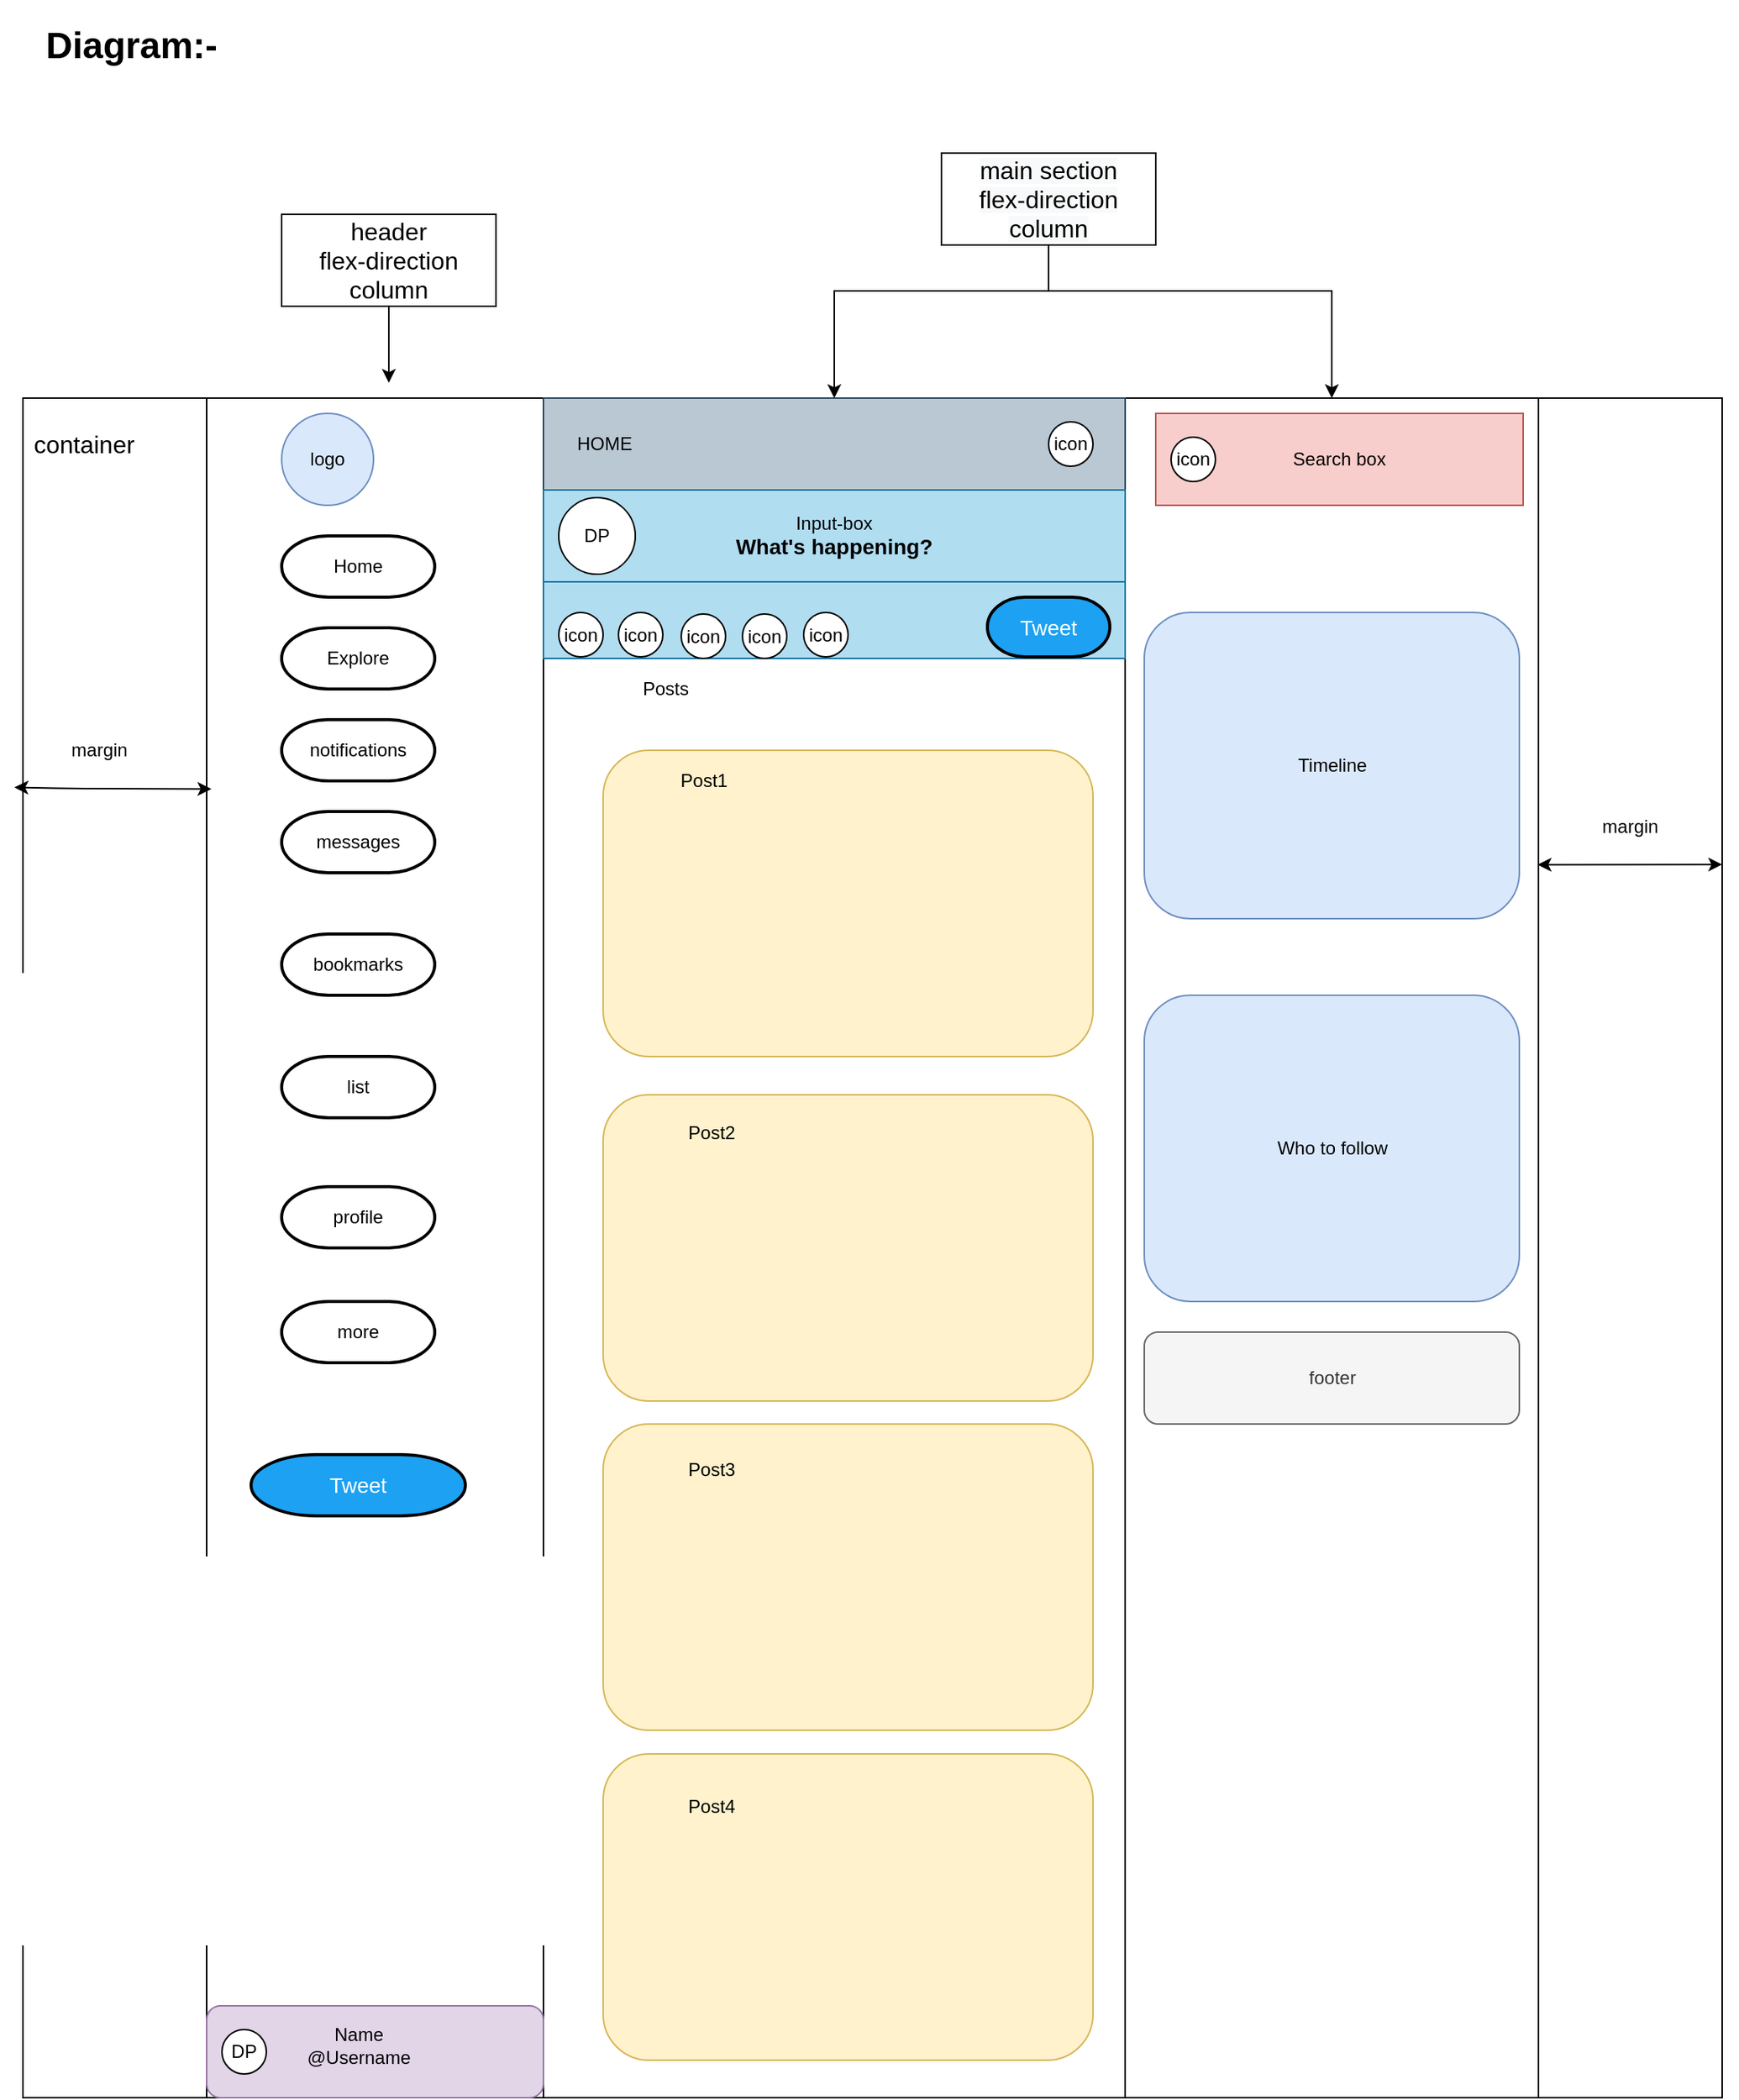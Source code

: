 <mxfile version="14.9.6" type="device"><diagram id="8osU84x52CAb-C8XJKQV" name="Page-1"><mxGraphModel dx="2249" dy="1931" grid="1" gridSize="10" guides="1" tooltips="1" connect="1" arrows="1" fold="1" page="1" pageScale="1" pageWidth="827" pageHeight="1169" math="0" shadow="0"><root><mxCell id="0"/><mxCell id="1" parent="0"/><mxCell id="JgR7z3UT7Tmb-ZQSg0tH-3" value="&lt;h1&gt;Diagram:-&lt;/h1&gt;" style="text;html=1;strokeColor=none;fillColor=none;spacing=5;spacingTop=-20;whiteSpace=wrap;overflow=hidden;rounded=0;" vertex="1" parent="1"><mxGeometry x="20" y="-180" width="130" height="40" as="geometry"/></mxCell><mxCell id="JgR7z3UT7Tmb-ZQSg0tH-4" value="" style="whiteSpace=wrap;html=1;aspect=fixed;" vertex="1" parent="1"><mxGeometry x="10" y="70" width="1110" height="1110" as="geometry"/></mxCell><mxCell id="JgR7z3UT7Tmb-ZQSg0tH-5" value="&lt;font style=&quot;font-size: 16px&quot;&gt;container&lt;/font&gt;" style="text;html=1;strokeColor=none;fillColor=none;align=center;verticalAlign=middle;whiteSpace=wrap;rounded=0;" vertex="1" parent="1"><mxGeometry x="20" y="80" width="60" height="40" as="geometry"/></mxCell><mxCell id="JgR7z3UT7Tmb-ZQSg0tH-10" value="" style="rounded=0;whiteSpace=wrap;html=1;" vertex="1" parent="1"><mxGeometry x="350" y="70" width="650" height="1110" as="geometry"/></mxCell><mxCell id="JgR7z3UT7Tmb-ZQSg0tH-12" value="" style="rounded=0;whiteSpace=wrap;html=1;" vertex="1" parent="1"><mxGeometry x="130" y="70" width="220" height="1110" as="geometry"/></mxCell><mxCell id="JgR7z3UT7Tmb-ZQSg0tH-34" style="edgeStyle=orthogonalEdgeStyle;rounded=0;orthogonalLoop=1;jettySize=auto;html=1;" edge="1" parent="1" source="JgR7z3UT7Tmb-ZQSg0tH-15"><mxGeometry relative="1" as="geometry"><mxPoint x="249" y="60" as="targetPoint"/></mxGeometry></mxCell><mxCell id="JgR7z3UT7Tmb-ZQSg0tH-15" value="&lt;span style=&quot;font-size: 16px&quot;&gt;header&lt;/span&gt;&lt;br style=&quot;font-size: 16px&quot;&gt;&lt;span style=&quot;font-size: 16px&quot;&gt;flex-direction column&lt;/span&gt;" style="rounded=0;whiteSpace=wrap;html=1;" vertex="1" parent="1"><mxGeometry x="179" y="-50" width="140" height="60" as="geometry"/></mxCell><mxCell id="JgR7z3UT7Tmb-ZQSg0tH-19" style="edgeStyle=orthogonalEdgeStyle;rounded=0;orthogonalLoop=1;jettySize=auto;html=1;" edge="1" parent="1" source="JgR7z3UT7Tmb-ZQSg0tH-16" target="JgR7z3UT7Tmb-ZQSg0tH-17"><mxGeometry relative="1" as="geometry"><Array as="points"><mxPoint x="680"/><mxPoint x="540"/></Array></mxGeometry></mxCell><mxCell id="JgR7z3UT7Tmb-ZQSg0tH-22" style="edgeStyle=orthogonalEdgeStyle;rounded=0;orthogonalLoop=1;jettySize=auto;html=1;entryX=0.5;entryY=0;entryDx=0;entryDy=0;" edge="1" parent="1" source="JgR7z3UT7Tmb-ZQSg0tH-16" target="JgR7z3UT7Tmb-ZQSg0tH-18"><mxGeometry relative="1" as="geometry"><Array as="points"><mxPoint x="680"/><mxPoint x="865"/></Array></mxGeometry></mxCell><mxCell id="JgR7z3UT7Tmb-ZQSg0tH-16" value="&#10;&#10;&lt;span style=&quot;color: rgb(0, 0, 0); font-family: helvetica; font-size: 16px; font-style: normal; font-weight: 400; letter-spacing: normal; text-align: center; text-indent: 0px; text-transform: none; word-spacing: 0px; background-color: rgb(248, 249, 250); display: inline; float: none;&quot;&gt;main section&lt;/span&gt;&lt;br style=&quot;color: rgb(0, 0, 0); font-family: helvetica; font-size: 16px; font-style: normal; font-weight: 400; letter-spacing: normal; text-align: center; text-indent: 0px; text-transform: none; word-spacing: 0px; background-color: rgb(248, 249, 250);&quot;&gt;&lt;span style=&quot;color: rgb(0, 0, 0); font-family: helvetica; font-size: 16px; font-style: normal; font-weight: 400; letter-spacing: normal; text-align: center; text-indent: 0px; text-transform: none; word-spacing: 0px; background-color: rgb(248, 249, 250); display: inline; float: none;&quot;&gt;flex-direction column&lt;/span&gt;&#10;&#10;" style="rounded=0;whiteSpace=wrap;html=1;" vertex="1" parent="1"><mxGeometry x="610" y="-90" width="140" height="60" as="geometry"/></mxCell><mxCell id="JgR7z3UT7Tmb-ZQSg0tH-17" value="" style="rounded=0;whiteSpace=wrap;html=1;" vertex="1" parent="1"><mxGeometry x="350" y="70" width="380" height="1110" as="geometry"/></mxCell><mxCell id="JgR7z3UT7Tmb-ZQSg0tH-18" value="" style="rounded=0;whiteSpace=wrap;html=1;" vertex="1" parent="1"><mxGeometry x="730" y="70" width="270" height="1110" as="geometry"/></mxCell><mxCell id="JgR7z3UT7Tmb-ZQSg0tH-25" value="" style="endArrow=classic;startArrow=classic;html=1;entryX=0.014;entryY=0.23;entryDx=0;entryDy=0;entryPerimeter=0;exitX=-0.005;exitY=0.229;exitDx=0;exitDy=0;exitPerimeter=0;" edge="1" parent="1" source="JgR7z3UT7Tmb-ZQSg0tH-4" target="JgR7z3UT7Tmb-ZQSg0tH-12"><mxGeometry width="50" height="50" relative="1" as="geometry"><mxPoint x="50" y="350" as="sourcePoint"/><mxPoint x="100" y="300" as="targetPoint"/><Array as="points"><mxPoint x="40" y="325"/></Array></mxGeometry></mxCell><mxCell id="JgR7z3UT7Tmb-ZQSg0tH-26" value="" style="endArrow=classic;startArrow=classic;html=1;entryX=0.014;entryY=0.23;entryDx=0;entryDy=0;entryPerimeter=0;exitX=0.003;exitY=0.234;exitDx=0;exitDy=0;exitPerimeter=0;" edge="1" parent="1"><mxGeometry width="50" height="50" relative="1" as="geometry"><mxPoint x="999.44" y="374.74" as="sourcePoint"/><mxPoint x="1120" y="374.6" as="targetPoint"/><Array as="points"/></mxGeometry></mxCell><mxCell id="JgR7z3UT7Tmb-ZQSg0tH-28" value="margin" style="text;html=1;strokeColor=none;fillColor=none;align=center;verticalAlign=middle;whiteSpace=wrap;rounded=0;" vertex="1" parent="1"><mxGeometry x="40" y="290" width="40" height="20" as="geometry"/></mxCell><mxCell id="JgR7z3UT7Tmb-ZQSg0tH-29" value="margin" style="text;html=1;strokeColor=none;fillColor=none;align=center;verticalAlign=middle;whiteSpace=wrap;rounded=0;" vertex="1" parent="1"><mxGeometry x="1040" y="340" width="40" height="20" as="geometry"/></mxCell><mxCell id="JgR7z3UT7Tmb-ZQSg0tH-32" value="logo" style="ellipse;whiteSpace=wrap;html=1;aspect=fixed;fillColor=#dae8fc;strokeColor=#6c8ebf;" vertex="1" parent="1"><mxGeometry x="179" y="80" width="60" height="60" as="geometry"/></mxCell><mxCell id="JgR7z3UT7Tmb-ZQSg0tH-35" value="Home" style="strokeWidth=2;html=1;shape=mxgraph.flowchart.terminator;whiteSpace=wrap;" vertex="1" parent="1"><mxGeometry x="179" y="160" width="100" height="40" as="geometry"/></mxCell><mxCell id="JgR7z3UT7Tmb-ZQSg0tH-36" value="Explore" style="strokeWidth=2;html=1;shape=mxgraph.flowchart.terminator;whiteSpace=wrap;" vertex="1" parent="1"><mxGeometry x="179" y="220" width="100" height="40" as="geometry"/></mxCell><mxCell id="JgR7z3UT7Tmb-ZQSg0tH-37" value="&lt;font color=&quot;#ffffff&quot; style=&quot;font-size: 14px&quot;&gt;Tweet&lt;/font&gt;" style="strokeWidth=2;html=1;shape=mxgraph.flowchart.terminator;whiteSpace=wrap;fillColor=#1DA1F2;" vertex="1" parent="1"><mxGeometry x="159" y="760" width="140" height="40" as="geometry"/></mxCell><mxCell id="JgR7z3UT7Tmb-ZQSg0tH-38" value="more" style="strokeWidth=2;html=1;shape=mxgraph.flowchart.terminator;whiteSpace=wrap;" vertex="1" parent="1"><mxGeometry x="179" y="660" width="100" height="40" as="geometry"/></mxCell><mxCell id="JgR7z3UT7Tmb-ZQSg0tH-39" value="profile" style="strokeWidth=2;html=1;shape=mxgraph.flowchart.terminator;whiteSpace=wrap;" vertex="1" parent="1"><mxGeometry x="179" y="585" width="100" height="40" as="geometry"/></mxCell><mxCell id="JgR7z3UT7Tmb-ZQSg0tH-40" value="list" style="strokeWidth=2;html=1;shape=mxgraph.flowchart.terminator;whiteSpace=wrap;" vertex="1" parent="1"><mxGeometry x="179" y="500" width="100" height="40" as="geometry"/></mxCell><mxCell id="JgR7z3UT7Tmb-ZQSg0tH-41" value="notifications" style="strokeWidth=2;html=1;shape=mxgraph.flowchart.terminator;whiteSpace=wrap;" vertex="1" parent="1"><mxGeometry x="179" y="280" width="100" height="40" as="geometry"/></mxCell><mxCell id="JgR7z3UT7Tmb-ZQSg0tH-42" value="bookmarks" style="strokeWidth=2;html=1;shape=mxgraph.flowchart.terminator;whiteSpace=wrap;" vertex="1" parent="1"><mxGeometry x="179" y="420" width="100" height="40" as="geometry"/></mxCell><mxCell id="JgR7z3UT7Tmb-ZQSg0tH-43" value="messages" style="strokeWidth=2;html=1;shape=mxgraph.flowchart.terminator;whiteSpace=wrap;" vertex="1" parent="1"><mxGeometry x="179" y="340" width="100" height="40" as="geometry"/></mxCell><mxCell id="JgR7z3UT7Tmb-ZQSg0tH-44" value="" style="rounded=1;whiteSpace=wrap;html=1;fillColor=#e1d5e7;strokeColor=#9673a6;" vertex="1" parent="1"><mxGeometry x="130" y="1120" width="220" height="60" as="geometry"/></mxCell><mxCell id="JgR7z3UT7Tmb-ZQSg0tH-45" value="DP" style="ellipse;whiteSpace=wrap;html=1;aspect=fixed;fillColor=#FFFFFF;" vertex="1" parent="1"><mxGeometry x="140" y="1135.5" width="29" height="29" as="geometry"/></mxCell><mxCell id="JgR7z3UT7Tmb-ZQSg0tH-46" value="Name&lt;br&gt;@Username" style="text;html=1;strokeColor=none;fillColor=none;align=center;verticalAlign=middle;whiteSpace=wrap;rounded=0;" vertex="1" parent="1"><mxGeometry x="188.75" y="1135.5" width="80.5" height="20" as="geometry"/></mxCell><mxCell id="JgR7z3UT7Tmb-ZQSg0tH-47" value="" style="rounded=0;whiteSpace=wrap;html=1;fillColor=#bac8d3;strokeColor=#23445d;" vertex="1" parent="1"><mxGeometry x="350" y="70" width="380" height="60" as="geometry"/></mxCell><mxCell id="JgR7z3UT7Tmb-ZQSg0tH-49" value="HOME" style="text;html=1;strokeColor=none;fillColor=none;align=center;verticalAlign=middle;whiteSpace=wrap;rounded=0;" vertex="1" parent="1"><mxGeometry x="360" y="90" width="60" height="20" as="geometry"/></mxCell><mxCell id="JgR7z3UT7Tmb-ZQSg0tH-50" value="icon" style="ellipse;whiteSpace=wrap;html=1;aspect=fixed;fillColor=#FFFFFF;" vertex="1" parent="1"><mxGeometry x="680" y="85.5" width="29" height="29" as="geometry"/></mxCell><mxCell id="JgR7z3UT7Tmb-ZQSg0tH-52" value="" style="rounded=0;whiteSpace=wrap;html=1;fillColor=#b1ddf0;strokeColor=#10739e;" vertex="1" parent="1"><mxGeometry x="350" y="130" width="380" height="110" as="geometry"/></mxCell><mxCell id="JgR7z3UT7Tmb-ZQSg0tH-53" value="Input-box&lt;br&gt;&lt;b&gt;&lt;font style=&quot;font-size: 14px&quot;&gt;What's happening?&lt;/font&gt;&lt;/b&gt;" style="rounded=0;whiteSpace=wrap;html=1;fillColor=#b1ddf0;strokeColor=#10739e;" vertex="1" parent="1"><mxGeometry x="350" y="130" width="380" height="60" as="geometry"/></mxCell><mxCell id="JgR7z3UT7Tmb-ZQSg0tH-54" value="DP" style="ellipse;whiteSpace=wrap;html=1;aspect=fixed;" vertex="1" parent="1"><mxGeometry x="360" y="135" width="50" height="50" as="geometry"/></mxCell><mxCell id="JgR7z3UT7Tmb-ZQSg0tH-56" value="icon" style="ellipse;whiteSpace=wrap;html=1;aspect=fixed;fillColor=#FFFFFF;" vertex="1" parent="1"><mxGeometry x="360" y="210" width="29" height="29" as="geometry"/></mxCell><mxCell id="JgR7z3UT7Tmb-ZQSg0tH-57" value="icon" style="ellipse;whiteSpace=wrap;html=1;aspect=fixed;fillColor=#FFFFFF;" vertex="1" parent="1"><mxGeometry x="520" y="210" width="29" height="29" as="geometry"/></mxCell><mxCell id="JgR7z3UT7Tmb-ZQSg0tH-58" value="icon" style="ellipse;whiteSpace=wrap;html=1;aspect=fixed;fillColor=#FFFFFF;" vertex="1" parent="1"><mxGeometry x="480" y="211" width="29" height="29" as="geometry"/></mxCell><mxCell id="JgR7z3UT7Tmb-ZQSg0tH-59" value="icon" style="ellipse;whiteSpace=wrap;html=1;aspect=fixed;fillColor=#FFFFFF;" vertex="1" parent="1"><mxGeometry x="440" y="211" width="29" height="29" as="geometry"/></mxCell><mxCell id="JgR7z3UT7Tmb-ZQSg0tH-60" value="icon" style="ellipse;whiteSpace=wrap;html=1;aspect=fixed;fillColor=#FFFFFF;" vertex="1" parent="1"><mxGeometry x="399" y="210" width="29" height="29" as="geometry"/></mxCell><mxCell id="JgR7z3UT7Tmb-ZQSg0tH-62" value="&lt;font color=&quot;#ffffff&quot; style=&quot;font-size: 14px&quot;&gt;Tweet&lt;/font&gt;" style="strokeWidth=2;html=1;shape=mxgraph.flowchart.terminator;whiteSpace=wrap;fillColor=#1DA1F2;" vertex="1" parent="1"><mxGeometry x="640" y="200" width="80" height="39" as="geometry"/></mxCell><mxCell id="JgR7z3UT7Tmb-ZQSg0tH-63" value="" style="rounded=1;whiteSpace=wrap;html=1;fillColor=#fff2cc;strokeColor=#d6b656;" vertex="1" parent="1"><mxGeometry x="389" y="300" width="320" height="200" as="geometry"/></mxCell><mxCell id="JgR7z3UT7Tmb-ZQSg0tH-64" value="Posts" style="text;html=1;strokeColor=none;fillColor=none;align=center;verticalAlign=middle;whiteSpace=wrap;rounded=0;" vertex="1" parent="1"><mxGeometry x="370" y="250" width="120" height="20" as="geometry"/></mxCell><mxCell id="JgR7z3UT7Tmb-ZQSg0tH-65" value="" style="rounded=1;whiteSpace=wrap;html=1;fillColor=#fff2cc;strokeColor=#d6b656;" vertex="1" parent="1"><mxGeometry x="389" y="955.5" width="320" height="200" as="geometry"/></mxCell><mxCell id="JgR7z3UT7Tmb-ZQSg0tH-66" value="" style="rounded=1;whiteSpace=wrap;html=1;fillColor=#fff2cc;strokeColor=#d6b656;" vertex="1" parent="1"><mxGeometry x="389" y="740" width="320" height="200" as="geometry"/></mxCell><mxCell id="JgR7z3UT7Tmb-ZQSg0tH-67" value="" style="rounded=1;whiteSpace=wrap;html=1;fillColor=#fff2cc;strokeColor=#d6b656;" vertex="1" parent="1"><mxGeometry x="389" y="525" width="320" height="200" as="geometry"/></mxCell><mxCell id="JgR7z3UT7Tmb-ZQSg0tH-68" value="Post4" style="text;html=1;strokeColor=none;fillColor=none;align=center;verticalAlign=middle;whiteSpace=wrap;rounded=0;" vertex="1" parent="1"><mxGeometry x="400" y="980" width="120" height="20" as="geometry"/></mxCell><mxCell id="JgR7z3UT7Tmb-ZQSg0tH-69" value="Post3" style="text;html=1;strokeColor=none;fillColor=none;align=center;verticalAlign=middle;whiteSpace=wrap;rounded=0;" vertex="1" parent="1"><mxGeometry x="400" y="760" width="120" height="20" as="geometry"/></mxCell><mxCell id="JgR7z3UT7Tmb-ZQSg0tH-70" value="Post2" style="text;html=1;strokeColor=none;fillColor=none;align=center;verticalAlign=middle;whiteSpace=wrap;rounded=0;" vertex="1" parent="1"><mxGeometry x="400" y="540" width="120" height="20" as="geometry"/></mxCell><mxCell id="JgR7z3UT7Tmb-ZQSg0tH-71" value="Post1" style="text;html=1;strokeColor=none;fillColor=none;align=center;verticalAlign=middle;whiteSpace=wrap;rounded=0;" vertex="1" parent="1"><mxGeometry x="394.5" y="310" width="120" height="20" as="geometry"/></mxCell><mxCell id="JgR7z3UT7Tmb-ZQSg0tH-73" value="Search box" style="rounded=0;whiteSpace=wrap;html=1;fillColor=#f8cecc;strokeColor=#b85450;" vertex="1" parent="1"><mxGeometry x="750" y="80" width="240" height="60" as="geometry"/></mxCell><mxCell id="JgR7z3UT7Tmb-ZQSg0tH-74" value="icon" style="ellipse;whiteSpace=wrap;html=1;aspect=fixed;fillColor=#FFFFFF;" vertex="1" parent="1"><mxGeometry x="760" y="95.5" width="29" height="29" as="geometry"/></mxCell><mxCell id="JgR7z3UT7Tmb-ZQSg0tH-76" value="Timeline" style="rounded=1;whiteSpace=wrap;html=1;fillColor=#dae8fc;strokeColor=#6c8ebf;" vertex="1" parent="1"><mxGeometry x="742.5" y="210" width="245" height="200" as="geometry"/></mxCell><mxCell id="JgR7z3UT7Tmb-ZQSg0tH-77" value="Who to follow" style="rounded=1;whiteSpace=wrap;html=1;fillColor=#dae8fc;strokeColor=#6c8ebf;" vertex="1" parent="1"><mxGeometry x="742.5" y="460" width="245" height="200" as="geometry"/></mxCell><mxCell id="JgR7z3UT7Tmb-ZQSg0tH-78" value="footer" style="rounded=1;whiteSpace=wrap;html=1;fillColor=#f5f5f5;strokeColor=#666666;fontColor=#333333;" vertex="1" parent="1"><mxGeometry x="742.5" y="680" width="245" height="60" as="geometry"/></mxCell></root></mxGraphModel></diagram></mxfile>